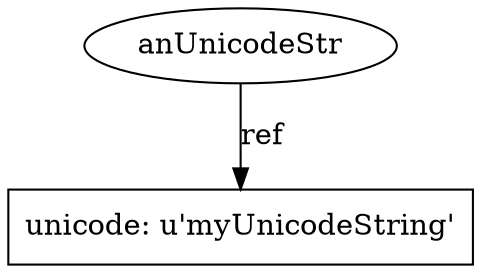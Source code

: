 digraph G {
    overlap=false;

    name3322368 [label="anUnicodeStr", shape="ellipse"];
    unicode3411312 [label="unicode: u'myUnicodeString'", shape="box"];

    name3322368 -> unicode3411312 [label="ref"];

}
